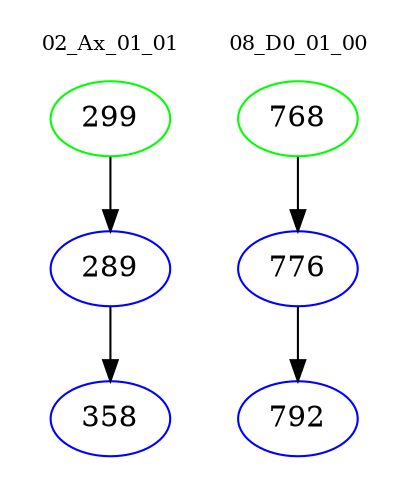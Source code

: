 digraph{
subgraph cluster_0 {
color = white
label = "02_Ax_01_01";
fontsize=10;
T0_299 [label="299", color="green"]
T0_299 -> T0_289 [color="black"]
T0_289 [label="289", color="blue"]
T0_289 -> T0_358 [color="black"]
T0_358 [label="358", color="blue"]
}
subgraph cluster_1 {
color = white
label = "08_D0_01_00";
fontsize=10;
T1_768 [label="768", color="green"]
T1_768 -> T1_776 [color="black"]
T1_776 [label="776", color="blue"]
T1_776 -> T1_792 [color="black"]
T1_792 [label="792", color="blue"]
}
}
